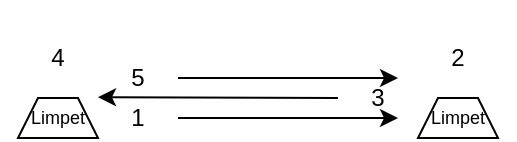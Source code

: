 <mxfile version="14.7.2" type="device"><diagram id="J6nEClNRZzNF_tR1fICS" name="Page-1"><mxGraphModel dx="569" dy="298" grid="1" gridSize="10" guides="1" tooltips="1" connect="1" arrows="1" fold="1" page="1" pageScale="1" pageWidth="827" pageHeight="1169" math="0" shadow="0"><root><mxCell id="0"/><mxCell id="1" parent="0"/><mxCell id="4_JPRIz9A2MMJLpkUO_h-12" value="" style="shape=image;html=1;verticalAlign=top;verticalLabelPosition=bottom;labelBackgroundColor=#ffffff;imageAspect=0;aspect=fixed;image=https://cdn4.iconfinder.com/data/icons/ionicons/512/icon-ios7-refresh-empty-128.png;flipH=1;rotation=-50;" vertex="1" parent="1"><mxGeometry x="280" y="180" width="40" height="40" as="geometry"/></mxCell><mxCell id="bSy1NxzHmuvAUc3BMwmg-1" value="Limpet" style="shape=trapezoid;perimeter=trapezoidPerimeter;whiteSpace=wrap;html=1;fixedSize=1;size=10;fontSize=9;" parent="1" vertex="1"><mxGeometry x="480" y="220" width="40" height="20" as="geometry"/></mxCell><mxCell id="bSy1NxzHmuvAUc3BMwmg-2" value="Limpet" style="shape=trapezoid;perimeter=trapezoidPerimeter;whiteSpace=wrap;html=1;fixedSize=1;size=10;fontSize=9;" parent="1" vertex="1"><mxGeometry x="280" y="220" width="40" height="20" as="geometry"/></mxCell><mxCell id="bSy1NxzHmuvAUc3BMwmg-3" value="" style="endArrow=classic;html=1;exitX=1;exitY=0.5;exitDx=0;exitDy=0;" parent="1" edge="1" source="4_JPRIz9A2MMJLpkUO_h-2"><mxGeometry width="50" height="50" relative="1" as="geometry"><mxPoint x="390" y="230" as="sourcePoint"/><mxPoint x="470" y="230" as="targetPoint"/></mxGeometry></mxCell><mxCell id="4_JPRIz9A2MMJLpkUO_h-1" value="" style="endArrow=classic;html=1;exitX=0;exitY=0.5;exitDx=0;exitDy=0;" edge="1" parent="1" source="4_JPRIz9A2MMJLpkUO_h-3"><mxGeometry width="50" height="50" relative="1" as="geometry"><mxPoint x="470" y="220" as="sourcePoint"/><mxPoint x="320" y="219.6" as="targetPoint"/></mxGeometry></mxCell><mxCell id="4_JPRIz9A2MMJLpkUO_h-2" value="1" style="text;html=1;strokeColor=none;fillColor=none;align=center;verticalAlign=middle;whiteSpace=wrap;rounded=0;" vertex="1" parent="1"><mxGeometry x="320" y="220" width="40" height="20" as="geometry"/></mxCell><mxCell id="4_JPRIz9A2MMJLpkUO_h-3" value="3" style="text;html=1;strokeColor=none;fillColor=none;align=center;verticalAlign=middle;whiteSpace=wrap;rounded=0;" vertex="1" parent="1"><mxGeometry x="440" y="210" width="40" height="20" as="geometry"/></mxCell><mxCell id="4_JPRIz9A2MMJLpkUO_h-8" value="" style="shape=image;html=1;verticalAlign=top;verticalLabelPosition=bottom;labelBackgroundColor=#ffffff;imageAspect=0;aspect=fixed;image=https://cdn4.iconfinder.com/data/icons/ionicons/512/icon-ios7-refresh-empty-128.png;flipH=1;rotation=-50;" vertex="1" parent="1"><mxGeometry x="480" y="180" width="40" height="40" as="geometry"/></mxCell><mxCell id="4_JPRIz9A2MMJLpkUO_h-9" value="2" style="text;html=1;strokeColor=none;fillColor=none;align=center;verticalAlign=middle;whiteSpace=wrap;rounded=0;" vertex="1" parent="1"><mxGeometry x="480" y="190" width="40" height="20" as="geometry"/></mxCell><mxCell id="4_JPRIz9A2MMJLpkUO_h-10" value="4" style="text;html=1;strokeColor=none;fillColor=none;align=center;verticalAlign=middle;whiteSpace=wrap;rounded=0;" vertex="1" parent="1"><mxGeometry x="280" y="190" width="40" height="20" as="geometry"/></mxCell><mxCell id="4_JPRIz9A2MMJLpkUO_h-14" value="" style="endArrow=classic;html=1;exitX=1;exitY=0.5;exitDx=0;exitDy=0;" edge="1" parent="1" source="4_JPRIz9A2MMJLpkUO_h-15"><mxGeometry width="50" height="50" relative="1" as="geometry"><mxPoint x="390" y="210" as="sourcePoint"/><mxPoint x="470" y="210" as="targetPoint"/></mxGeometry></mxCell><mxCell id="4_JPRIz9A2MMJLpkUO_h-15" value="5" style="text;html=1;strokeColor=none;fillColor=none;align=center;verticalAlign=middle;whiteSpace=wrap;rounded=0;" vertex="1" parent="1"><mxGeometry x="320" y="200" width="40" height="20" as="geometry"/></mxCell></root></mxGraphModel></diagram></mxfile>